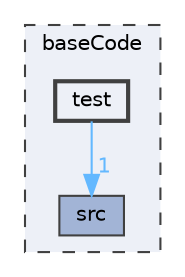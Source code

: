 digraph "baseCode/test"
{
 // LATEX_PDF_SIZE
  bgcolor="transparent";
  edge [fontname=Helvetica,fontsize=10,labelfontname=Helvetica,labelfontsize=10];
  node [fontname=Helvetica,fontsize=10,shape=box,height=0.2,width=0.4];
  compound=true
  subgraph clusterdir_63f66b5a5f7e6c10cf6ce3906e94e478 {
    graph [ bgcolor="#edf0f7", pencolor="grey25", label="baseCode", fontname=Helvetica,fontsize=10 style="filled,dashed", URL="dir_63f66b5a5f7e6c10cf6ce3906e94e478.html",tooltip=""]
  dir_d62005ef96d29e1d75bb89adc3513347 [label="src", fillcolor="#a2b4d6", color="grey25", style="filled", URL="dir_d62005ef96d29e1d75bb89adc3513347.html",tooltip=""];
  dir_05ceb9af88022a14f689279fd8434540 [label="test", fillcolor="#edf0f7", color="grey25", style="filled,bold", URL="dir_05ceb9af88022a14f689279fd8434540.html",tooltip=""];
  }
  dir_05ceb9af88022a14f689279fd8434540->dir_d62005ef96d29e1d75bb89adc3513347 [headlabel="1", labeldistance=1.5 headhref="dir_000003_000001.html" color="steelblue1" fontcolor="steelblue1"];
}
